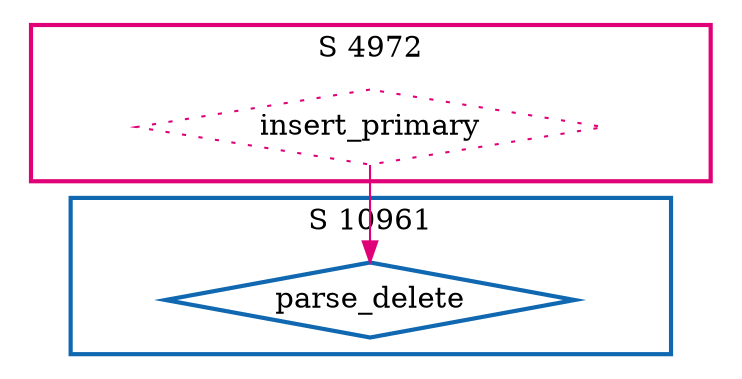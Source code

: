 digraph G {
  ratio=0.500000;
  "UV parse_delete (10961)" [shape=diamond, label="parse_delete",
                             color="#1068B0", style=bold];
  "UV insert_primary (4972)" [shape=diamond, label="insert_primary",
                              color="#E00078", style=dotted];
  
  subgraph cluster_10961 { label="S 10961";
    color="#1068B0";
    style=bold;
    "UV parse_delete (10961)"; };
  subgraph cluster_4972 { label="S 4972";
    color="#E00078";
    style=bold;
    "UV insert_primary (4972)"; };
  
  "UV insert_primary (4972)" -> "UV parse_delete (10961)" [color="#E00078"];
  
  }